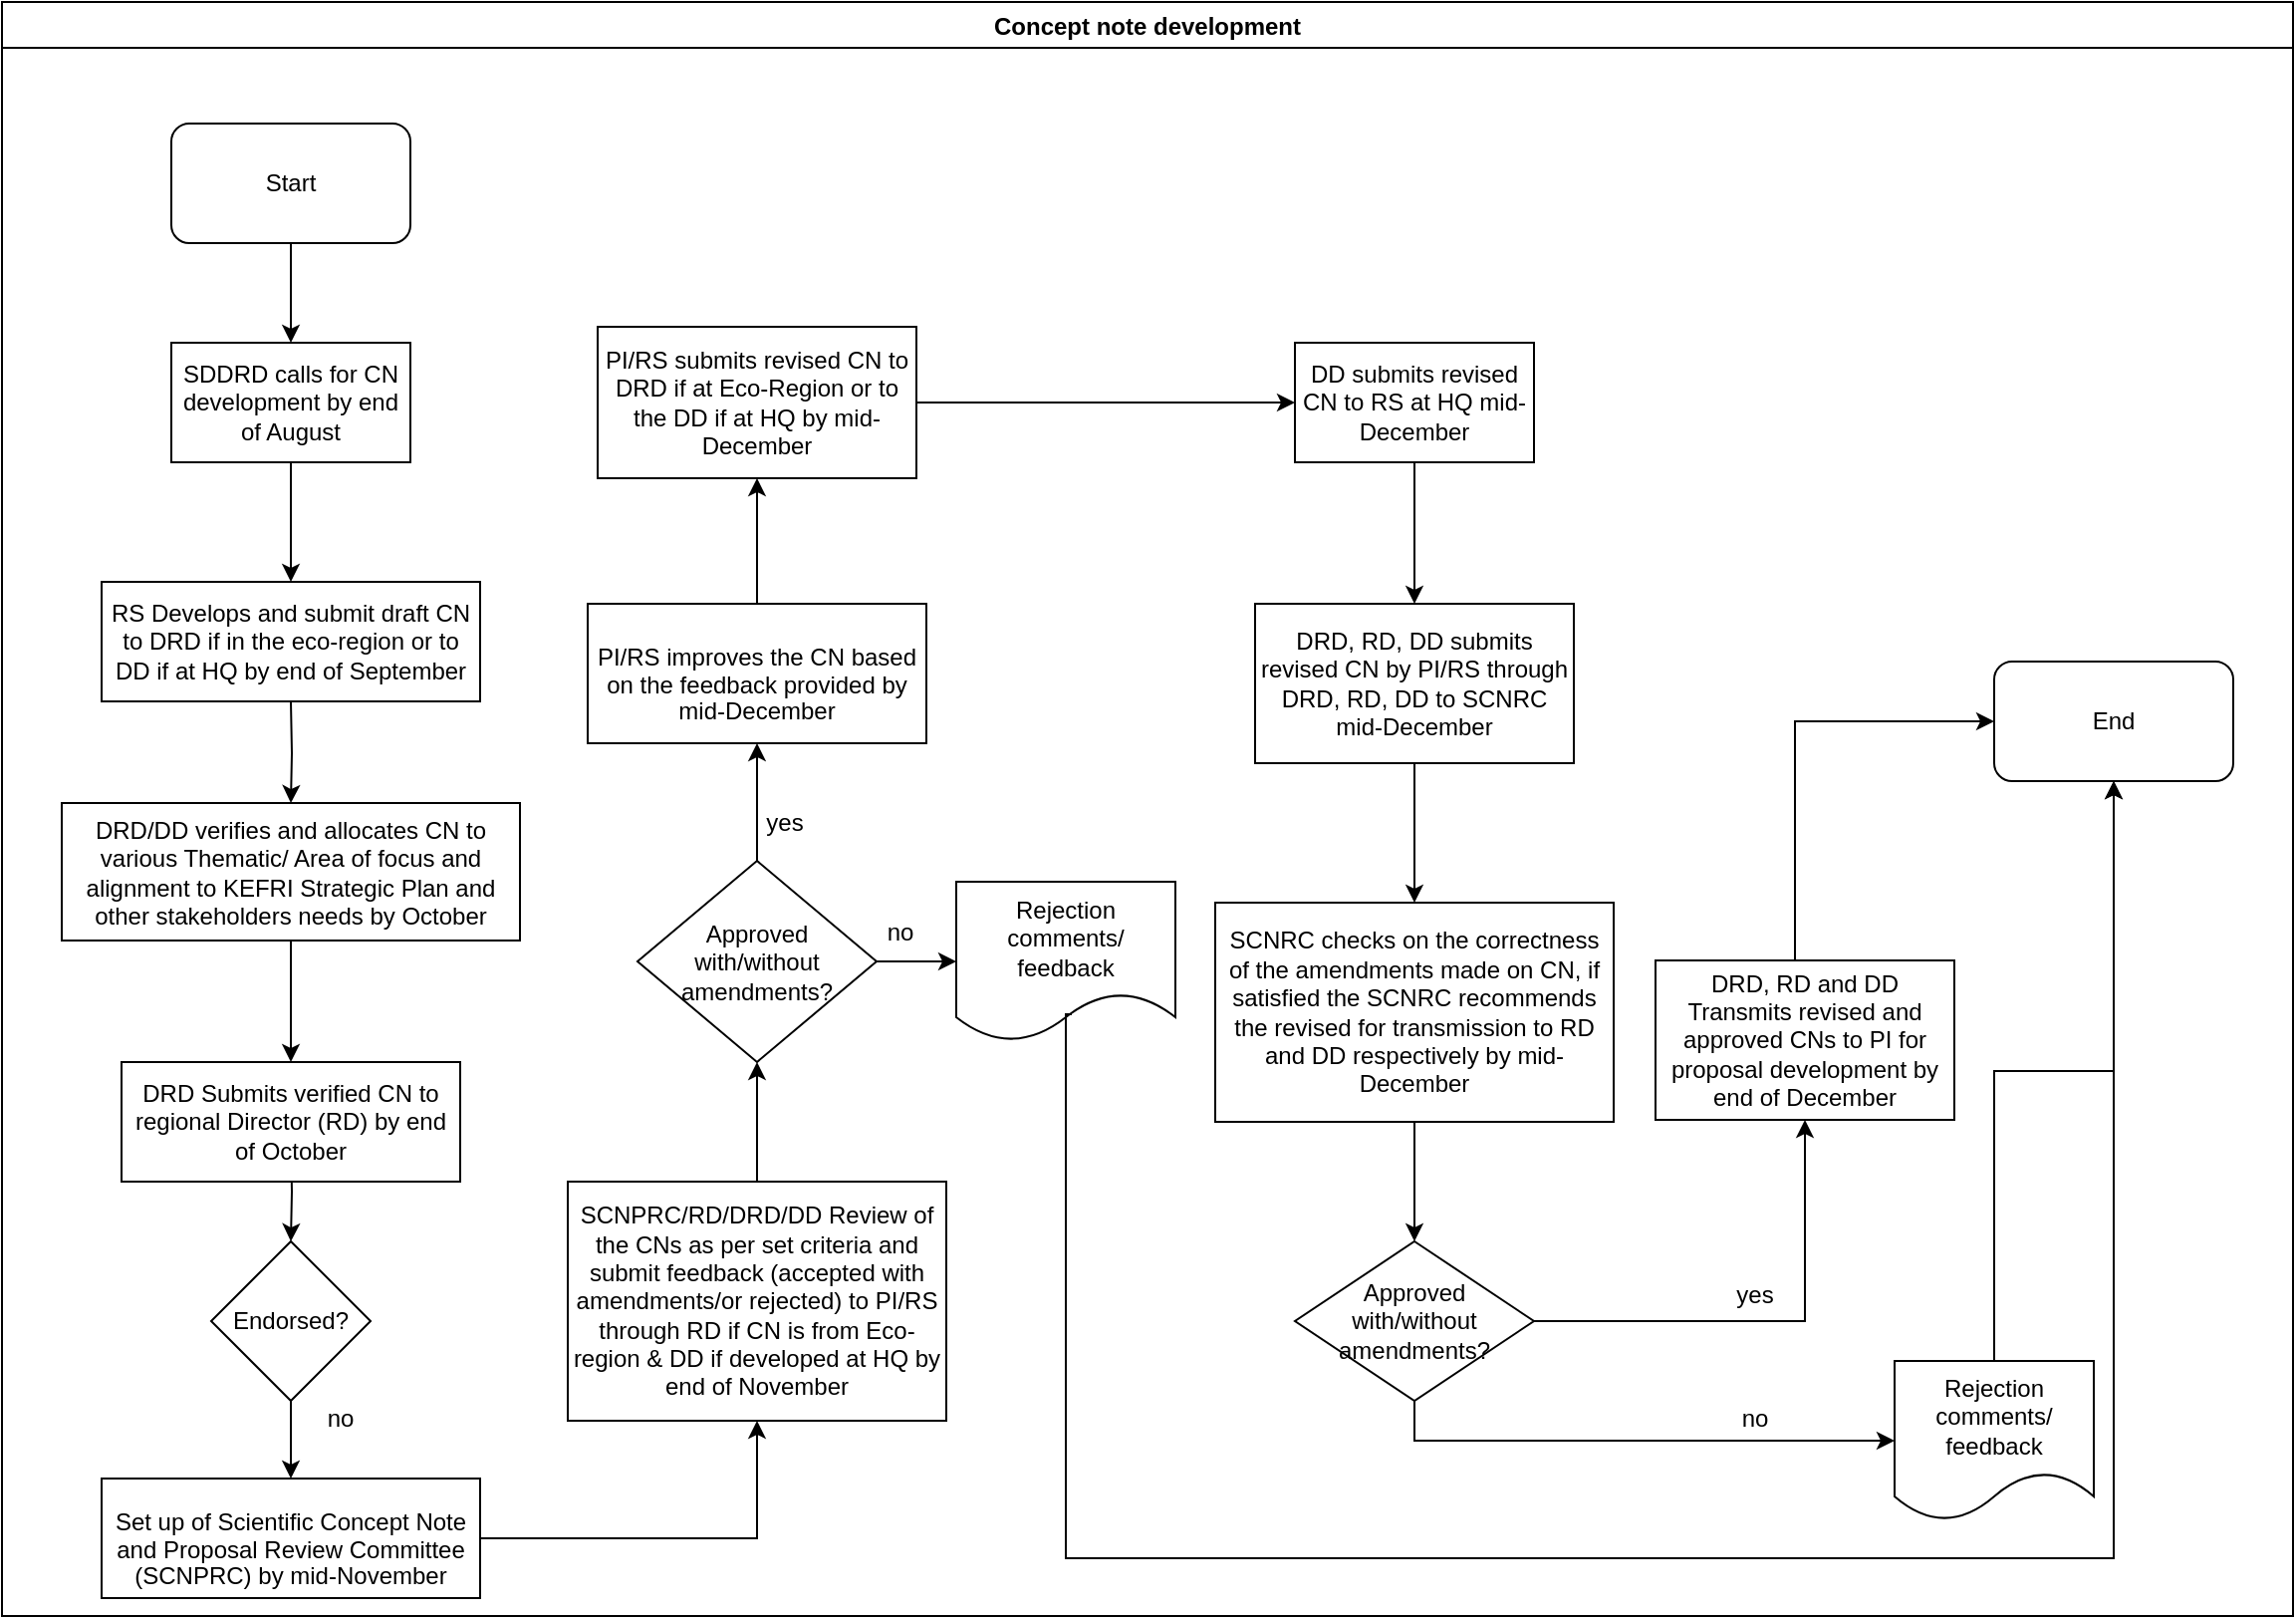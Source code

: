 <mxfile version="14.2.7" type="github">
  <diagram id="6g9CYFeaIedKOHrS-u5r" name="Page-1">
    <mxGraphModel dx="1038" dy="547" grid="1" gridSize="10" guides="1" tooltips="1" connect="1" arrows="1" fold="1" page="1" pageScale="1" pageWidth="1169" pageHeight="827" math="0" shadow="0">
      <root>
        <mxCell id="0" />
        <mxCell id="1" parent="0" />
        <mxCell id="Q0Rn-usG1npKYPO_bdDH-1" value="Concept note development" style="swimlane;startSize=23;" parent="1" vertex="1">
          <mxGeometry x="10" y="9" width="1150" height="810" as="geometry" />
        </mxCell>
        <mxCell id="Q0Rn-usG1npKYPO_bdDH-2" value="Start" style="rounded=1;whiteSpace=wrap;html=1;" parent="Q0Rn-usG1npKYPO_bdDH-1" vertex="1">
          <mxGeometry x="85" y="61" width="120" height="60" as="geometry" />
        </mxCell>
        <mxCell id="Q0Rn-usG1npKYPO_bdDH-4" value="" style="edgeStyle=orthogonalEdgeStyle;rounded=0;orthogonalLoop=1;jettySize=auto;html=1;" parent="Q0Rn-usG1npKYPO_bdDH-1" source="Q0Rn-usG1npKYPO_bdDH-2" edge="1">
          <mxGeometry relative="1" as="geometry">
            <mxPoint x="145" y="171" as="targetPoint" />
          </mxGeometry>
        </mxCell>
        <mxCell id="Q0Rn-usG1npKYPO_bdDH-6" value="" style="edgeStyle=orthogonalEdgeStyle;rounded=0;orthogonalLoop=1;jettySize=auto;html=1;" parent="Q0Rn-usG1npKYPO_bdDH-1" edge="1">
          <mxGeometry relative="1" as="geometry">
            <mxPoint x="145" y="231" as="sourcePoint" />
            <mxPoint x="145" y="291" as="targetPoint" />
          </mxGeometry>
        </mxCell>
        <mxCell id="Q0Rn-usG1npKYPO_bdDH-8" value="" style="edgeStyle=orthogonalEdgeStyle;rounded=0;orthogonalLoop=1;jettySize=auto;html=1;entryX=0.5;entryY=0;entryDx=0;entryDy=0;" parent="Q0Rn-usG1npKYPO_bdDH-1" target="Q0Rn-usG1npKYPO_bdDH-15" edge="1">
          <mxGeometry relative="1" as="geometry">
            <mxPoint x="145" y="351" as="sourcePoint" />
            <mxPoint x="145" y="401" as="targetPoint" />
          </mxGeometry>
        </mxCell>
        <mxCell id="Q0Rn-usG1npKYPO_bdDH-10" value="" style="edgeStyle=orthogonalEdgeStyle;rounded=0;orthogonalLoop=1;jettySize=auto;html=1;exitX=0.5;exitY=1;exitDx=0;exitDy=0;entryX=0.5;entryY=0;entryDx=0;entryDy=0;" parent="Q0Rn-usG1npKYPO_bdDH-1" source="Q0Rn-usG1npKYPO_bdDH-15" target="Q0Rn-usG1npKYPO_bdDH-16" edge="1">
          <mxGeometry relative="1" as="geometry">
            <mxPoint x="145" y="481" as="sourcePoint" />
            <mxPoint x="145" y="531" as="targetPoint" />
          </mxGeometry>
        </mxCell>
        <mxCell id="Q0Rn-usG1npKYPO_bdDH-12" value="" style="edgeStyle=orthogonalEdgeStyle;rounded=0;orthogonalLoop=1;jettySize=auto;html=1;" parent="Q0Rn-usG1npKYPO_bdDH-1" edge="1" target="twUJCbtLUfHnfq1iLWT0-1">
          <mxGeometry relative="1" as="geometry">
            <mxPoint x="145" y="571" as="sourcePoint" />
            <mxPoint x="145" y="621" as="targetPoint" />
          </mxGeometry>
        </mxCell>
        <mxCell id="Q0Rn-usG1npKYPO_bdDH-13" value="SDDRD calls for CN development by end of August" style="rounded=0;whiteSpace=wrap;html=1;" parent="Q0Rn-usG1npKYPO_bdDH-1" vertex="1">
          <mxGeometry x="85" y="171" width="120" height="60" as="geometry" />
        </mxCell>
        <mxCell id="Q0Rn-usG1npKYPO_bdDH-14" value="RS Develops and submit draft CN to DRD if in the eco-region or to DD if at HQ by end of September " style="rounded=0;whiteSpace=wrap;html=1;" parent="Q0Rn-usG1npKYPO_bdDH-1" vertex="1">
          <mxGeometry x="50" y="291" width="190" height="60" as="geometry" />
        </mxCell>
        <mxCell id="Q0Rn-usG1npKYPO_bdDH-15" value="DRD/DD verifies and allocates CN to various Thematic/ Area of focus and &lt;br&gt;alignment to KEFRI Strategic Plan and other stakeholders needs by October" style="rounded=0;whiteSpace=wrap;html=1;" parent="Q0Rn-usG1npKYPO_bdDH-1" vertex="1">
          <mxGeometry x="30" y="402" width="230" height="69" as="geometry" />
        </mxCell>
        <mxCell id="Q0Rn-usG1npKYPO_bdDH-16" value="DRD Submits verified CN to regional Director (RD) by end of October" style="rounded=0;whiteSpace=wrap;html=1;" parent="Q0Rn-usG1npKYPO_bdDH-1" vertex="1">
          <mxGeometry x="60" y="532" width="170" height="60" as="geometry" />
        </mxCell>
        <mxCell id="Q0Rn-usG1npKYPO_bdDH-17" value="&lt;p style=&quot;margin-bottom: 0in ; line-height: 115%&quot;&gt;Set up of Scientific Concept Note and Proposal Review Committee&lt;br&gt;(SCNPRC) by mid-November  &lt;br&gt;&lt;/p&gt;" style="rounded=0;whiteSpace=wrap;html=1;" parent="Q0Rn-usG1npKYPO_bdDH-1" vertex="1">
          <mxGeometry x="50" y="741" width="190" height="60" as="geometry" />
        </mxCell>
        <mxCell id="Q0Rn-usG1npKYPO_bdDH-20" value="&lt;p style=&quot;margin-bottom: 0in ; line-height: 115%&quot;&gt;PI/RS improves the CN based on the feedback provided by mid-December&lt;/p&gt;" style="whiteSpace=wrap;html=1;rounded=0;" parent="Q0Rn-usG1npKYPO_bdDH-1" vertex="1">
          <mxGeometry x="294" y="302" width="170" height="70" as="geometry" />
        </mxCell>
        <mxCell id="Q0Rn-usG1npKYPO_bdDH-22" value="&lt;div&gt;Approved&lt;/div&gt;&lt;div&gt; with/without amendments?&lt;/div&gt;" style="rhombus;whiteSpace=wrap;html=1;rounded=0;" parent="Q0Rn-usG1npKYPO_bdDH-1" vertex="1">
          <mxGeometry x="319" y="431" width="120" height="101" as="geometry" />
        </mxCell>
        <mxCell id="Q0Rn-usG1npKYPO_bdDH-25" value="" style="edgeStyle=orthogonalEdgeStyle;rounded=0;orthogonalLoop=1;jettySize=auto;html=1;entryX=0.5;entryY=1;entryDx=0;entryDy=0;" parent="Q0Rn-usG1npKYPO_bdDH-1" source="Q0Rn-usG1npKYPO_bdDH-22" target="Q0Rn-usG1npKYPO_bdDH-20" edge="1">
          <mxGeometry relative="1" as="geometry">
            <mxPoint x="379" y="362" as="targetPoint" />
          </mxGeometry>
        </mxCell>
        <mxCell id="Q0Rn-usG1npKYPO_bdDH-28" value="yes" style="text;html=1;strokeColor=none;fillColor=none;align=center;verticalAlign=middle;whiteSpace=wrap;rounded=0;" parent="Q0Rn-usG1npKYPO_bdDH-1" vertex="1">
          <mxGeometry x="373" y="402" width="40" height="20" as="geometry" />
        </mxCell>
        <mxCell id="Q0Rn-usG1npKYPO_bdDH-29" value="no" style="text;html=1;strokeColor=none;fillColor=none;align=center;verticalAlign=middle;whiteSpace=wrap;rounded=0;" parent="Q0Rn-usG1npKYPO_bdDH-1" vertex="1">
          <mxGeometry x="431" y="457" width="40" height="20" as="geometry" />
        </mxCell>
        <mxCell id="Q0Rn-usG1npKYPO_bdDH-34" value="PI/RS submits revised CN to DRD if at Eco-Region or to the DD if at HQ by mid-December" style="whiteSpace=wrap;html=1;rounded=0;" parent="Q0Rn-usG1npKYPO_bdDH-1" vertex="1">
          <mxGeometry x="299" y="163" width="160" height="76" as="geometry" />
        </mxCell>
        <mxCell id="Q0Rn-usG1npKYPO_bdDH-35" value="" style="edgeStyle=orthogonalEdgeStyle;rounded=0;orthogonalLoop=1;jettySize=auto;html=1;" parent="Q0Rn-usG1npKYPO_bdDH-1" source="Q0Rn-usG1npKYPO_bdDH-20" target="Q0Rn-usG1npKYPO_bdDH-34" edge="1">
          <mxGeometry relative="1" as="geometry" />
        </mxCell>
        <mxCell id="Q0Rn-usG1npKYPO_bdDH-36" value="DD submits revised CN to RS at HQ mid-December" style="whiteSpace=wrap;html=1;rounded=0;" parent="Q0Rn-usG1npKYPO_bdDH-1" vertex="1">
          <mxGeometry x="649" y="171" width="120" height="60" as="geometry" />
        </mxCell>
        <mxCell id="Q0Rn-usG1npKYPO_bdDH-37" value="" style="edgeStyle=orthogonalEdgeStyle;rounded=0;orthogonalLoop=1;jettySize=auto;html=1;" parent="Q0Rn-usG1npKYPO_bdDH-1" source="Q0Rn-usG1npKYPO_bdDH-34" target="Q0Rn-usG1npKYPO_bdDH-36" edge="1">
          <mxGeometry relative="1" as="geometry" />
        </mxCell>
        <mxCell id="Q0Rn-usG1npKYPO_bdDH-38" value="DRD, RD, DD submits revised CN by PI/RS through DRD, RD, DD to SCNRC mid-December" style="whiteSpace=wrap;html=1;rounded=0;" parent="Q0Rn-usG1npKYPO_bdDH-1" vertex="1">
          <mxGeometry x="629" y="302" width="160" height="80" as="geometry" />
        </mxCell>
        <mxCell id="Q0Rn-usG1npKYPO_bdDH-39" value="" style="edgeStyle=orthogonalEdgeStyle;rounded=0;orthogonalLoop=1;jettySize=auto;html=1;" parent="Q0Rn-usG1npKYPO_bdDH-1" source="Q0Rn-usG1npKYPO_bdDH-36" target="Q0Rn-usG1npKYPO_bdDH-38" edge="1">
          <mxGeometry relative="1" as="geometry" />
        </mxCell>
        <mxCell id="Q0Rn-usG1npKYPO_bdDH-40" value="SCNRC checks on the correctness of the amendments made on CN, if satisfied the SCNRC recommends the revised for transmission to RD and DD respectively by mid-December" style="whiteSpace=wrap;html=1;rounded=0;" parent="Q0Rn-usG1npKYPO_bdDH-1" vertex="1">
          <mxGeometry x="609" y="452" width="200" height="110" as="geometry" />
        </mxCell>
        <mxCell id="Q0Rn-usG1npKYPO_bdDH-41" value="" style="edgeStyle=orthogonalEdgeStyle;rounded=0;orthogonalLoop=1;jettySize=auto;html=1;" parent="Q0Rn-usG1npKYPO_bdDH-1" source="Q0Rn-usG1npKYPO_bdDH-38" target="Q0Rn-usG1npKYPO_bdDH-40" edge="1">
          <mxGeometry relative="1" as="geometry" />
        </mxCell>
        <mxCell id="Q0Rn-usG1npKYPO_bdDH-42" value="&lt;div&gt;Approved&lt;/div&gt;&lt;div&gt; with/without amendments?&lt;/div&gt;" style="rhombus;whiteSpace=wrap;html=1;rounded=0;" parent="Q0Rn-usG1npKYPO_bdDH-1" vertex="1">
          <mxGeometry x="649" y="622" width="120" height="80" as="geometry" />
        </mxCell>
        <mxCell id="Q0Rn-usG1npKYPO_bdDH-43" value="" style="edgeStyle=orthogonalEdgeStyle;rounded=0;orthogonalLoop=1;jettySize=auto;html=1;" parent="Q0Rn-usG1npKYPO_bdDH-1" source="Q0Rn-usG1npKYPO_bdDH-40" target="Q0Rn-usG1npKYPO_bdDH-42" edge="1">
          <mxGeometry relative="1" as="geometry" />
        </mxCell>
        <mxCell id="Q0Rn-usG1npKYPO_bdDH-30" value="Rejection comments/ feedback" style="shape=document;whiteSpace=wrap;html=1;boundedLbl=1;rounded=0;" parent="Q0Rn-usG1npKYPO_bdDH-1" vertex="1">
          <mxGeometry x="479" y="441.5" width="110" height="80" as="geometry" />
        </mxCell>
        <mxCell id="Q0Rn-usG1npKYPO_bdDH-31" value="" style="edgeStyle=orthogonalEdgeStyle;rounded=0;orthogonalLoop=1;jettySize=auto;html=1;" parent="Q0Rn-usG1npKYPO_bdDH-1" source="Q0Rn-usG1npKYPO_bdDH-22" target="Q0Rn-usG1npKYPO_bdDH-30" edge="1">
          <mxGeometry relative="1" as="geometry" />
        </mxCell>
        <mxCell id="Q0Rn-usG1npKYPO_bdDH-44" value="Rejection comments/ feedback" style="shape=document;whiteSpace=wrap;html=1;boundedLbl=1;rounded=0;" parent="Q0Rn-usG1npKYPO_bdDH-1" vertex="1">
          <mxGeometry x="950" y="682" width="100" height="80" as="geometry" />
        </mxCell>
        <mxCell id="Q0Rn-usG1npKYPO_bdDH-45" value="" style="edgeStyle=orthogonalEdgeStyle;rounded=0;orthogonalLoop=1;jettySize=auto;html=1;exitX=0.5;exitY=1;exitDx=0;exitDy=0;entryX=0;entryY=0.5;entryDx=0;entryDy=0;" parent="Q0Rn-usG1npKYPO_bdDH-1" source="Q0Rn-usG1npKYPO_bdDH-42" target="Q0Rn-usG1npKYPO_bdDH-44" edge="1">
          <mxGeometry relative="1" as="geometry">
            <Array as="points">
              <mxPoint x="709" y="722" />
            </Array>
          </mxGeometry>
        </mxCell>
        <mxCell id="Q0Rn-usG1npKYPO_bdDH-52" value="End" style="rounded=1;whiteSpace=wrap;html=1;" parent="Q0Rn-usG1npKYPO_bdDH-1" vertex="1">
          <mxGeometry x="1000" y="331" width="120" height="60" as="geometry" />
        </mxCell>
        <mxCell id="Q0Rn-usG1npKYPO_bdDH-54" value="" style="edgeStyle=orthogonalEdgeStyle;rounded=0;orthogonalLoop=1;jettySize=auto;html=1;entryX=0.5;entryY=1;entryDx=0;entryDy=0;exitX=0.527;exitY=0.831;exitDx=0;exitDy=0;exitPerimeter=0;" parent="Q0Rn-usG1npKYPO_bdDH-1" source="Q0Rn-usG1npKYPO_bdDH-30" target="Q0Rn-usG1npKYPO_bdDH-52" edge="1">
          <mxGeometry relative="1" as="geometry">
            <mxPoint x="534" y="611.5" as="targetPoint" />
            <Array as="points">
              <mxPoint x="534" y="508" />
              <mxPoint x="534" y="781" />
              <mxPoint x="1060" y="781" />
            </Array>
          </mxGeometry>
        </mxCell>
        <mxCell id="Q0Rn-usG1npKYPO_bdDH-56" value="" style="edgeStyle=orthogonalEdgeStyle;rounded=0;orthogonalLoop=1;jettySize=auto;html=1;entryX=0.5;entryY=1;entryDx=0;entryDy=0;" parent="Q0Rn-usG1npKYPO_bdDH-1" source="Q0Rn-usG1npKYPO_bdDH-44" target="Q0Rn-usG1npKYPO_bdDH-52" edge="1">
          <mxGeometry relative="1" as="geometry">
            <mxPoint x="1010" y="592" as="targetPoint" />
          </mxGeometry>
        </mxCell>
        <mxCell id="twUJCbtLUfHnfq1iLWT0-1" value="Endorsed?" style="rhombus;whiteSpace=wrap;html=1;" vertex="1" parent="Q0Rn-usG1npKYPO_bdDH-1">
          <mxGeometry x="105" y="622" width="80" height="80" as="geometry" />
        </mxCell>
        <mxCell id="twUJCbtLUfHnfq1iLWT0-3" value="" style="edgeStyle=orthogonalEdgeStyle;rounded=0;orthogonalLoop=1;jettySize=auto;html=1;entryX=0.5;entryY=0;entryDx=0;entryDy=0;" edge="1" parent="Q0Rn-usG1npKYPO_bdDH-1" source="twUJCbtLUfHnfq1iLWT0-1" target="Q0Rn-usG1npKYPO_bdDH-17">
          <mxGeometry relative="1" as="geometry">
            <mxPoint x="145" y="792" as="targetPoint" />
          </mxGeometry>
        </mxCell>
        <mxCell id="twUJCbtLUfHnfq1iLWT0-4" value="no" style="text;html=1;strokeColor=none;fillColor=none;align=center;verticalAlign=middle;whiteSpace=wrap;rounded=0;" vertex="1" parent="Q0Rn-usG1npKYPO_bdDH-1">
          <mxGeometry x="150" y="701" width="40" height="20" as="geometry" />
        </mxCell>
        <mxCell id="Q0Rn-usG1npKYPO_bdDH-23" value="" style="edgeStyle=orthogonalEdgeStyle;rounded=0;orthogonalLoop=1;jettySize=auto;html=1;" parent="1" source="Q0Rn-usG1npKYPO_bdDH-18" target="Q0Rn-usG1npKYPO_bdDH-22" edge="1">
          <mxGeometry relative="1" as="geometry" />
        </mxCell>
        <mxCell id="Q0Rn-usG1npKYPO_bdDH-18" value="SCNPRC/RD/DRD/DD Review of the CNs as per set criteria and submit feedback (accepted with amendments/or rejected) to PI/RS through RD if CN is from Eco-region &amp;amp; DD if developed at HQ by end of November" style="whiteSpace=wrap;html=1;rounded=0;" parent="1" vertex="1">
          <mxGeometry x="294" y="601" width="190" height="120" as="geometry" />
        </mxCell>
        <mxCell id="Q0Rn-usG1npKYPO_bdDH-19" value="" style="edgeStyle=orthogonalEdgeStyle;rounded=0;orthogonalLoop=1;jettySize=auto;html=1;" parent="1" source="Q0Rn-usG1npKYPO_bdDH-17" target="Q0Rn-usG1npKYPO_bdDH-18" edge="1">
          <mxGeometry relative="1" as="geometry" />
        </mxCell>
        <mxCell id="Q0Rn-usG1npKYPO_bdDH-46" value="" style="edgeStyle=orthogonalEdgeStyle;rounded=0;orthogonalLoop=1;jettySize=auto;html=1;" parent="1" source="Q0Rn-usG1npKYPO_bdDH-42" target="Q0Rn-usG1npKYPO_bdDH-47" edge="1">
          <mxGeometry relative="1" as="geometry">
            <mxPoint x="890" y="520" as="targetPoint" />
          </mxGeometry>
        </mxCell>
        <mxCell id="Q0Rn-usG1npKYPO_bdDH-51" value="" style="edgeStyle=orthogonalEdgeStyle;rounded=0;orthogonalLoop=1;jettySize=auto;html=1;entryX=0;entryY=0.5;entryDx=0;entryDy=0;" parent="1" source="Q0Rn-usG1npKYPO_bdDH-47" target="Q0Rn-usG1npKYPO_bdDH-52" edge="1">
          <mxGeometry relative="1" as="geometry">
            <mxPoint x="935" y="400" as="targetPoint" />
            <Array as="points">
              <mxPoint x="910" y="370" />
            </Array>
          </mxGeometry>
        </mxCell>
        <mxCell id="Q0Rn-usG1npKYPO_bdDH-47" value="DRD, RD and DD Transmits revised and approved CNs to PI for proposal development by end of December" style="rounded=0;whiteSpace=wrap;html=1;" parent="1" vertex="1">
          <mxGeometry x="840" y="490" width="150" height="80" as="geometry" />
        </mxCell>
        <mxCell id="Q0Rn-usG1npKYPO_bdDH-48" value="no" style="text;html=1;strokeColor=none;fillColor=none;align=center;verticalAlign=middle;whiteSpace=wrap;rounded=0;" parent="1" vertex="1">
          <mxGeometry x="870" y="710" width="40" height="20" as="geometry" />
        </mxCell>
        <mxCell id="Q0Rn-usG1npKYPO_bdDH-49" value="yes" style="text;html=1;strokeColor=none;fillColor=none;align=center;verticalAlign=middle;whiteSpace=wrap;rounded=0;" parent="1" vertex="1">
          <mxGeometry x="870" y="648" width="40" height="20" as="geometry" />
        </mxCell>
      </root>
    </mxGraphModel>
  </diagram>
</mxfile>
